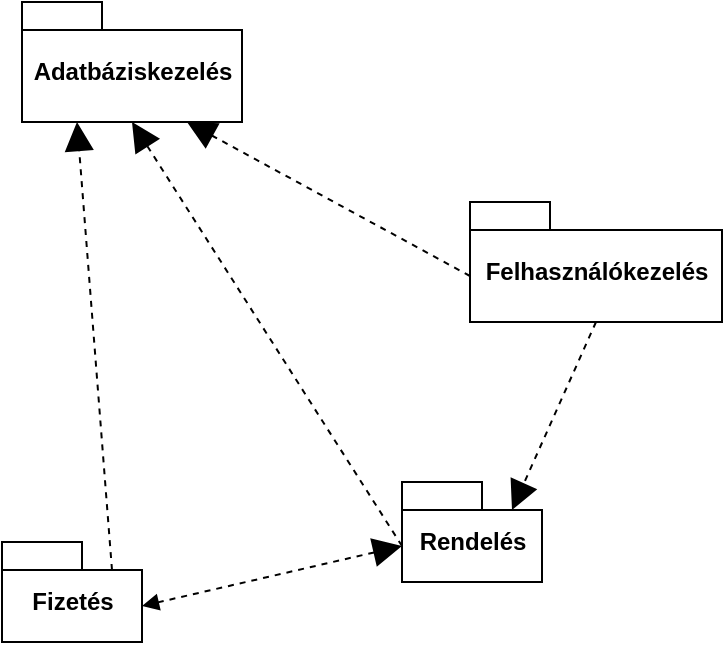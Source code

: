 <mxfile version="15.5.4" type="device"><diagram id="AM-6kTfaMXI-R-uWxOje" name="Page-1"><mxGraphModel dx="1422" dy="762" grid="1" gridSize="10" guides="1" tooltips="1" connect="1" arrows="1" fold="1" page="1" pageScale="1" pageWidth="827" pageHeight="1169" math="0" shadow="0"><root><mxCell id="0"/><mxCell id="1" parent="0"/><mxCell id="P0_0BJHuUnHJyJw0IaQM-1" value="Adatbáziskezelés" style="shape=folder;fontStyle=1;spacingTop=10;tabWidth=40;tabHeight=14;tabPosition=left;html=1;" vertex="1" parent="1"><mxGeometry x="190" y="130" width="110" height="60" as="geometry"/></mxCell><mxCell id="P0_0BJHuUnHJyJw0IaQM-2" value="Rendelés" style="shape=folder;fontStyle=1;spacingTop=10;tabWidth=40;tabHeight=14;tabPosition=left;html=1;" vertex="1" parent="1"><mxGeometry x="380" y="370" width="70" height="50" as="geometry"/></mxCell><mxCell id="P0_0BJHuUnHJyJw0IaQM-3" value="Fizetés" style="shape=folder;fontStyle=1;spacingTop=10;tabWidth=40;tabHeight=14;tabPosition=left;html=1;" vertex="1" parent="1"><mxGeometry x="180" y="400" width="70" height="50" as="geometry"/></mxCell><mxCell id="P0_0BJHuUnHJyJw0IaQM-4" value="Felhasználókezelés" style="shape=folder;fontStyle=1;spacingTop=10;tabWidth=40;tabHeight=14;tabPosition=left;html=1;" vertex="1" parent="1"><mxGeometry x="414" y="230" width="126" height="60" as="geometry"/></mxCell><mxCell id="P0_0BJHuUnHJyJw0IaQM-7" value="" style="endArrow=block;dashed=1;endFill=1;endSize=12;html=1;rounded=0;entryX=0.5;entryY=1;entryDx=0;entryDy=0;entryPerimeter=0;exitX=0;exitY=0;exitDx=0;exitDy=32;exitPerimeter=0;" edge="1" parent="1" source="P0_0BJHuUnHJyJw0IaQM-2" target="P0_0BJHuUnHJyJw0IaQM-1"><mxGeometry width="160" relative="1" as="geometry"><mxPoint x="330" y="390" as="sourcePoint"/><mxPoint x="490" y="390" as="targetPoint"/></mxGeometry></mxCell><mxCell id="P0_0BJHuUnHJyJw0IaQM-8" value="" style="endArrow=block;dashed=1;endFill=1;endSize=12;html=1;rounded=0;exitX=0;exitY=0;exitDx=55;exitDy=14;exitPerimeter=0;entryX=0.25;entryY=1;entryDx=0;entryDy=0;entryPerimeter=0;" edge="1" parent="1" source="P0_0BJHuUnHJyJw0IaQM-3" target="P0_0BJHuUnHJyJw0IaQM-1"><mxGeometry width="160" relative="1" as="geometry"><mxPoint x="330" y="390" as="sourcePoint"/><mxPoint x="490" y="390" as="targetPoint"/></mxGeometry></mxCell><mxCell id="P0_0BJHuUnHJyJw0IaQM-9" value="" style="endArrow=block;dashed=1;endFill=1;endSize=12;html=1;rounded=0;entryX=0.75;entryY=1;entryDx=0;entryDy=0;entryPerimeter=0;exitX=0;exitY=0;exitDx=0;exitDy=37;exitPerimeter=0;" edge="1" parent="1" source="P0_0BJHuUnHJyJw0IaQM-4" target="P0_0BJHuUnHJyJw0IaQM-1"><mxGeometry width="160" relative="1" as="geometry"><mxPoint x="330" y="390" as="sourcePoint"/><mxPoint x="490" y="390" as="targetPoint"/></mxGeometry></mxCell><mxCell id="P0_0BJHuUnHJyJw0IaQM-10" value="" style="endArrow=block;dashed=1;endFill=1;endSize=12;html=1;rounded=0;exitX=0.5;exitY=1;exitDx=0;exitDy=0;exitPerimeter=0;entryX=0;entryY=0;entryDx=55;entryDy=14;entryPerimeter=0;" edge="1" parent="1" source="P0_0BJHuUnHJyJw0IaQM-4" target="P0_0BJHuUnHJyJw0IaQM-2"><mxGeometry width="160" relative="1" as="geometry"><mxPoint x="330" y="390" as="sourcePoint"/><mxPoint x="490" y="390" as="targetPoint"/></mxGeometry></mxCell><mxCell id="P0_0BJHuUnHJyJw0IaQM-11" value="" style="endArrow=block;dashed=1;endFill=1;endSize=12;html=1;rounded=0;exitX=0;exitY=0;exitDx=70;exitDy=32;exitPerimeter=0;entryX=0;entryY=0;entryDx=0;entryDy=32;entryPerimeter=0;startArrow=block;startFill=1;" edge="1" parent="1" source="P0_0BJHuUnHJyJw0IaQM-3" target="P0_0BJHuUnHJyJw0IaQM-2"><mxGeometry width="160" relative="1" as="geometry"><mxPoint x="330" y="390" as="sourcePoint"/><mxPoint x="490" y="390" as="targetPoint"/></mxGeometry></mxCell></root></mxGraphModel></diagram></mxfile>